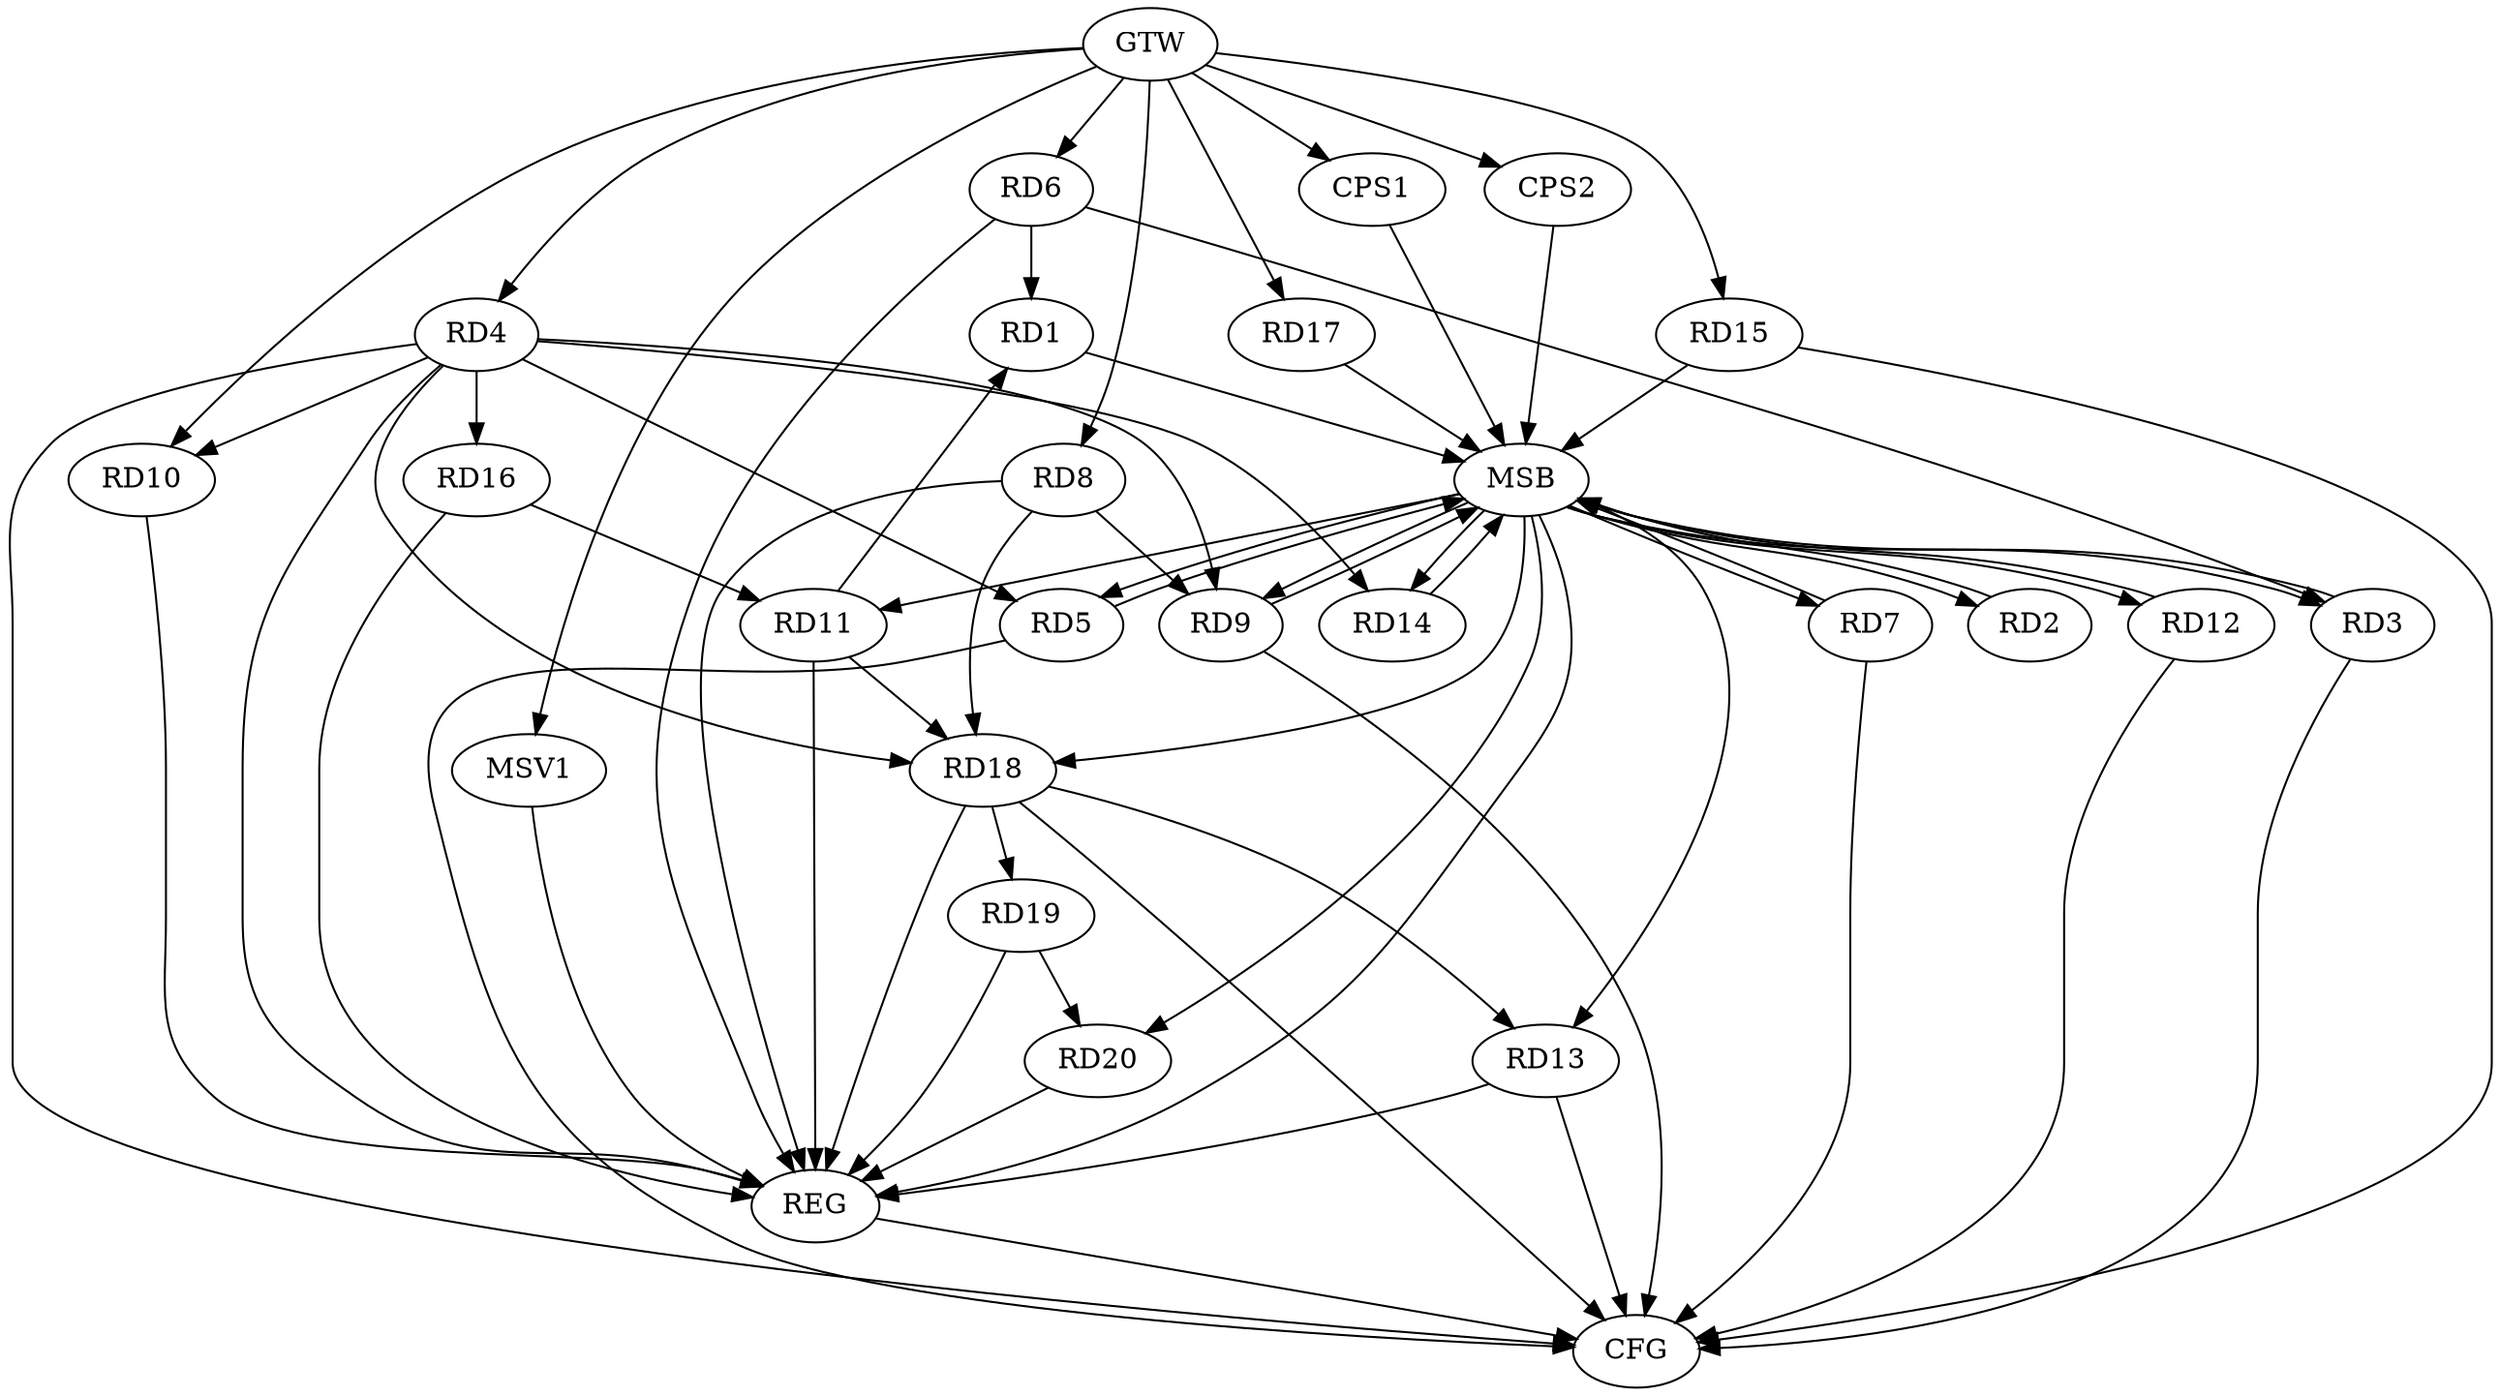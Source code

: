 strict digraph G {
  RD1 [ label="RD1" ];
  RD2 [ label="RD2" ];
  RD3 [ label="RD3" ];
  RD4 [ label="RD4" ];
  RD5 [ label="RD5" ];
  RD6 [ label="RD6" ];
  RD7 [ label="RD7" ];
  RD8 [ label="RD8" ];
  RD9 [ label="RD9" ];
  RD10 [ label="RD10" ];
  RD11 [ label="RD11" ];
  RD12 [ label="RD12" ];
  RD13 [ label="RD13" ];
  RD14 [ label="RD14" ];
  RD15 [ label="RD15" ];
  RD16 [ label="RD16" ];
  RD17 [ label="RD17" ];
  RD18 [ label="RD18" ];
  RD19 [ label="RD19" ];
  RD20 [ label="RD20" ];
  CPS1 [ label="CPS1" ];
  CPS2 [ label="CPS2" ];
  GTW [ label="GTW" ];
  REG [ label="REG" ];
  MSB [ label="MSB" ];
  CFG [ label="CFG" ];
  MSV1 [ label="MSV1" ];
  RD6 -> RD1;
  RD11 -> RD1;
  RD6 -> RD3;
  RD4 -> RD16;
  RD4 -> RD18;
  RD8 -> RD9;
  RD8 -> RD18;
  RD16 -> RD11;
  RD11 -> RD18;
  RD18 -> RD13;
  RD18 -> RD19;
  RD19 -> RD20;
  GTW -> RD4;
  GTW -> RD6;
  GTW -> RD8;
  GTW -> RD10;
  GTW -> RD15;
  GTW -> RD17;
  GTW -> CPS1;
  GTW -> CPS2;
  RD4 -> REG;
  RD6 -> REG;
  RD8 -> REG;
  RD10 -> REG;
  RD11 -> REG;
  RD13 -> REG;
  RD16 -> REG;
  RD18 -> REG;
  RD19 -> REG;
  RD20 -> REG;
  RD1 -> MSB;
  MSB -> RD5;
  MSB -> REG;
  RD2 -> MSB;
  RD3 -> MSB;
  RD5 -> MSB;
  MSB -> RD2;
  MSB -> RD9;
  RD7 -> MSB;
  MSB -> RD14;
  MSB -> RD18;
  RD9 -> MSB;
  RD12 -> MSB;
  MSB -> RD13;
  RD14 -> MSB;
  MSB -> RD12;
  RD15 -> MSB;
  MSB -> RD3;
  MSB -> RD7;
  MSB -> RD20;
  RD17 -> MSB;
  MSB -> RD11;
  CPS1 -> MSB;
  CPS2 -> MSB;
  RD9 -> CFG;
  RD18 -> CFG;
  RD7 -> CFG;
  RD13 -> CFG;
  RD5 -> CFG;
  RD15 -> CFG;
  RD3 -> CFG;
  RD4 -> CFG;
  RD12 -> CFG;
  REG -> CFG;
  RD4 -> RD10;
  RD4 -> RD5;
  RD4 -> RD14;
  RD4 -> RD9;
  GTW -> MSV1;
  MSV1 -> REG;
}
